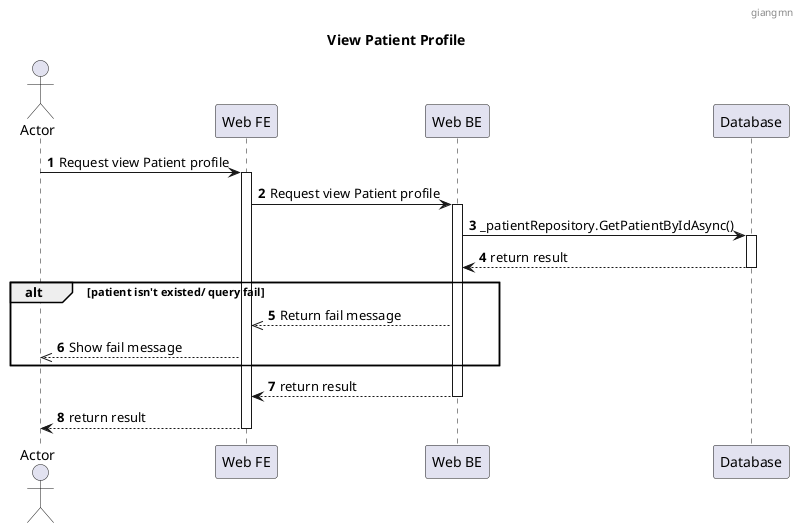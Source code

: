 @startuml
header : giangmn
title: View Patient Profile
autonumber

actor "Actor" as a
participant "Web FE" as fe
participant "Web BE" as be
participant "Database" as db

a->fe: Request view Patient profile
fe++
fe -> be: Request view Patient profile
be++
be -> db:  _patientRepository.GetPatientByIdAsync()
db++
db --> be: return result
db--
alt patient isn't existed/ query fail
be -->> fe: Return fail message
fe -->> a: Show fail message
end
be--> fe: return result
be--
fe--> a: return result
fe--
@enduml
